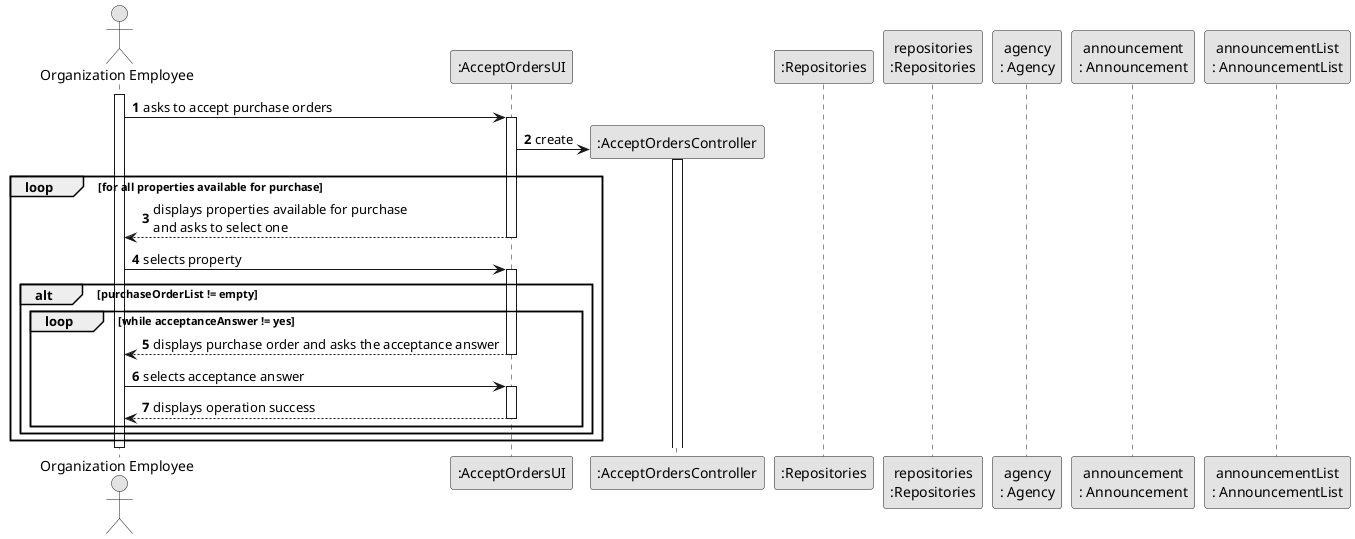 @startuml
skinparam monochrome true
skinparam packageStyle rectangle
skinparam shadowing false

autonumber

'hide footbox
actor "Organization Employee" as ADM
participant ":AcceptOrdersUI" as UI
participant ":AcceptOrdersController" as CTRL
participant ":Repositories" as RepositorySingleton
participant "repositories\n:Repositories" as PLAT
participant "agency\n: Agency" as AGENCY
participant "announcement\n: Announcement" as ANNOUNC
participant "announcementList\n: AnnouncementList"

activate ADM
    ADM -> UI : asks to accept purchase orders
    activate UI

    UI -> CTRL** : create
    activate CTRL



    loop for all properties available for purchase

    UI --> ADM : displays properties available for purchase \nand asks to select one
    deactivate UI

    ADM -> UI : selects property
    activate UI

    alt purchaseOrderList != empty
    loop while acceptanceAnswer != yes

    UI -->  ADM: displays purchase order and asks the acceptance answer
    deactivate UI

    ADM -> UI  : selects acceptance answer
    activate UI

    UI --> ADM : displays operation success
    deactivate UI

    end loop
    end alt
    end loop

    deactivate ADM



@enduml